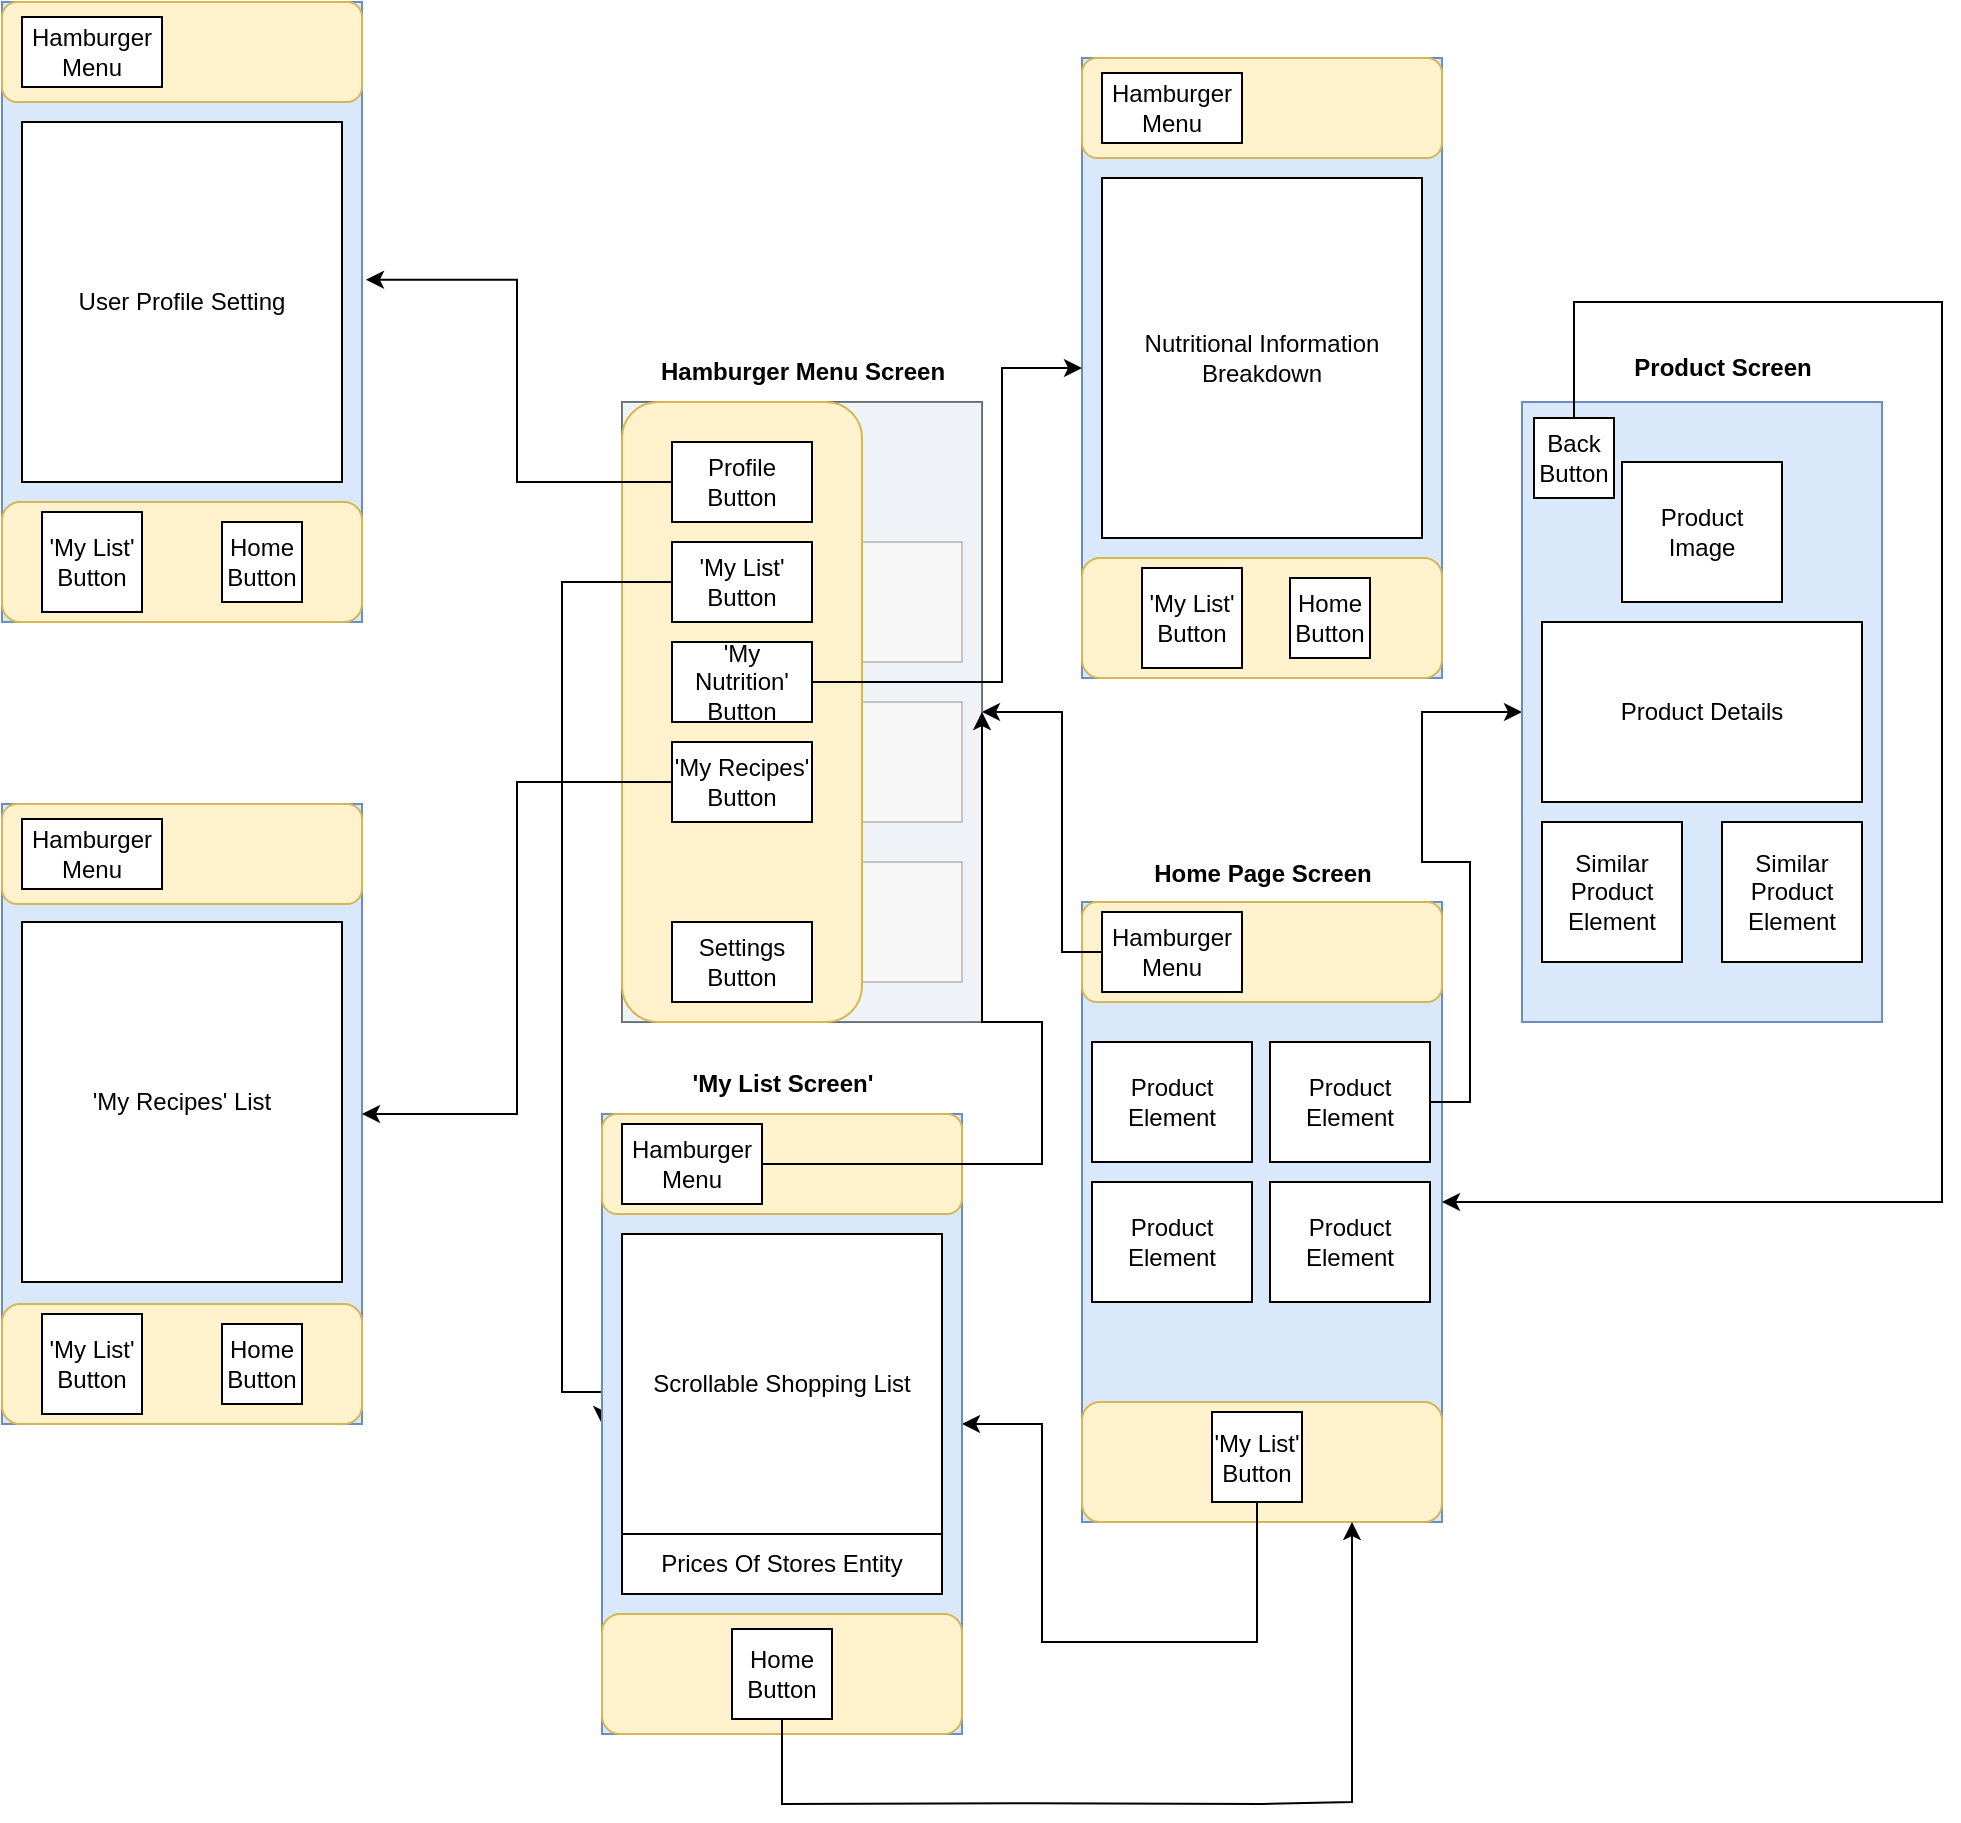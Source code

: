 <mxfile version="24.2.5" type="github">
  <diagram name="Page-1" id="DFis6at26cRK5f9XsOVi">
    <mxGraphModel dx="1386" dy="1962" grid="1" gridSize="10" guides="1" tooltips="1" connect="1" arrows="1" fold="1" page="1" pageScale="1" pageWidth="827" pageHeight="1169" math="0" shadow="0">
      <root>
        <mxCell id="0" />
        <mxCell id="1" parent="0" />
        <mxCell id="yYafmLIGUuWlS7bN4RH8-11" value="" style="group;" parent="1" vertex="1" connectable="0">
          <mxGeometry x="640" y="-690" width="185" height="310" as="geometry" />
        </mxCell>
        <mxCell id="yYafmLIGUuWlS7bN4RH8-1" value="" style="rounded=0;whiteSpace=wrap;html=1;fillColor=#dae8fc;strokeColor=#6c8ebf;" parent="yYafmLIGUuWlS7bN4RH8-11" vertex="1">
          <mxGeometry width="180" height="310" as="geometry" />
        </mxCell>
        <mxCell id="yYafmLIGUuWlS7bN4RH8-4" value="" style="rounded=1;whiteSpace=wrap;html=1;fillColor=#fff2cc;strokeColor=#d6b656;" parent="yYafmLIGUuWlS7bN4RH8-11" vertex="1">
          <mxGeometry y="250" width="180" height="60" as="geometry" />
        </mxCell>
        <mxCell id="yYafmLIGUuWlS7bN4RH8-5" value="" style="rounded=1;whiteSpace=wrap;html=1;fillColor=#fff2cc;strokeColor=#d6b656;" parent="yYafmLIGUuWlS7bN4RH8-11" vertex="1">
          <mxGeometry width="180" height="50" as="geometry" />
        </mxCell>
        <mxCell id="yYafmLIGUuWlS7bN4RH8-6" value="Hamburger Menu" style="rounded=0;whiteSpace=wrap;html=1;" parent="yYafmLIGUuWlS7bN4RH8-11" vertex="1">
          <mxGeometry x="10" y="5" width="70" height="40" as="geometry" />
        </mxCell>
        <mxCell id="yYafmLIGUuWlS7bN4RH8-7" value="Product Element" style="rounded=0;whiteSpace=wrap;html=1;strokeColor=default;align=center;verticalAlign=middle;fontFamily=Helvetica;fontSize=12;fontColor=default;fillColor=default;" parent="yYafmLIGUuWlS7bN4RH8-11" vertex="1">
          <mxGeometry x="5" y="70" width="80" height="60" as="geometry" />
        </mxCell>
        <mxCell id="yYafmLIGUuWlS7bN4RH8-8" value="Product Element" style="rounded=0;whiteSpace=wrap;html=1;strokeColor=default;align=center;verticalAlign=middle;fontFamily=Helvetica;fontSize=12;fontColor=default;fillColor=default;" parent="yYafmLIGUuWlS7bN4RH8-11" vertex="1">
          <mxGeometry x="94" y="70" width="80" height="60" as="geometry" />
        </mxCell>
        <mxCell id="yYafmLIGUuWlS7bN4RH8-9" value="Product Element" style="rounded=0;whiteSpace=wrap;html=1;strokeColor=default;align=center;verticalAlign=middle;fontFamily=Helvetica;fontSize=12;fontColor=default;fillColor=default;" parent="yYafmLIGUuWlS7bN4RH8-11" vertex="1">
          <mxGeometry x="94" y="140" width="80" height="60" as="geometry" />
        </mxCell>
        <mxCell id="yYafmLIGUuWlS7bN4RH8-10" value="Product Element" style="rounded=0;whiteSpace=wrap;html=1;strokeColor=default;align=center;verticalAlign=middle;fontFamily=Helvetica;fontSize=12;fontColor=default;fillColor=default;" parent="yYafmLIGUuWlS7bN4RH8-11" vertex="1">
          <mxGeometry x="5" y="140" width="80" height="60" as="geometry" />
        </mxCell>
        <mxCell id="yYafmLIGUuWlS7bN4RH8-3" value="&#39;My List&#39; Button" style="rounded=0;whiteSpace=wrap;html=1;container=1;" parent="yYafmLIGUuWlS7bN4RH8-11" vertex="1">
          <mxGeometry x="65" y="255" width="45" height="45" as="geometry">
            <mxRectangle x="65" y="255" width="120" height="30" as="alternateBounds" />
          </mxGeometry>
        </mxCell>
        <mxCell id="yYafmLIGUuWlS7bN4RH8-25" value="" style="endArrow=classic;html=1;rounded=0;exitX=0;exitY=0.5;exitDx=0;exitDy=0;entryX=1;entryY=0.5;entryDx=0;entryDy=0;" parent="1" source="yYafmLIGUuWlS7bN4RH8-6" target="yYafmLIGUuWlS7bN4RH8-18" edge="1">
          <mxGeometry width="50" height="50" relative="1" as="geometry">
            <mxPoint x="880" y="-540" as="sourcePoint" />
            <mxPoint x="930" y="-590" as="targetPoint" />
            <Array as="points">
              <mxPoint x="630" y="-665" />
              <mxPoint x="630" y="-710" />
              <mxPoint x="630" y="-750" />
              <mxPoint x="630" y="-785" />
            </Array>
          </mxGeometry>
        </mxCell>
        <mxCell id="yYafmLIGUuWlS7bN4RH8-33" style="edgeStyle=orthogonalEdgeStyle;rounded=0;orthogonalLoop=1;jettySize=auto;html=1;exitX=1;exitY=0.5;exitDx=0;exitDy=0;entryX=0;entryY=0.5;entryDx=0;entryDy=0;" parent="1" source="yYafmLIGUuWlS7bN4RH8-8" target="yYafmLIGUuWlS7bN4RH8-27" edge="1">
          <mxGeometry relative="1" as="geometry">
            <Array as="points">
              <mxPoint x="834" y="-590" />
              <mxPoint x="834" y="-710" />
              <mxPoint x="810" y="-710" />
              <mxPoint x="810" y="-785" />
            </Array>
          </mxGeometry>
        </mxCell>
        <mxCell id="yYafmLIGUuWlS7bN4RH8-34" value="" style="group;" parent="1" vertex="1" connectable="0">
          <mxGeometry x="860" y="-940" width="180" height="310" as="geometry" />
        </mxCell>
        <mxCell id="yYafmLIGUuWlS7bN4RH8-27" value="" style="rounded=0;whiteSpace=wrap;html=1;fillColor=#dae8fc;strokeColor=#6c8ebf;" parent="yYafmLIGUuWlS7bN4RH8-34" vertex="1">
          <mxGeometry width="180" height="310" as="geometry" />
        </mxCell>
        <mxCell id="yYafmLIGUuWlS7bN4RH8-28" value="Product Image" style="rounded=0;whiteSpace=wrap;html=1;" parent="yYafmLIGUuWlS7bN4RH8-34" vertex="1">
          <mxGeometry x="50" y="30" width="80" height="70" as="geometry" />
        </mxCell>
        <mxCell id="yYafmLIGUuWlS7bN4RH8-29" value="Product Details" style="rounded=0;whiteSpace=wrap;html=1;" parent="yYafmLIGUuWlS7bN4RH8-34" vertex="1">
          <mxGeometry x="10" y="110" width="160" height="90" as="geometry" />
        </mxCell>
        <mxCell id="yYafmLIGUuWlS7bN4RH8-30" value="Back Button" style="rounded=0;whiteSpace=wrap;html=1;" parent="yYafmLIGUuWlS7bN4RH8-34" vertex="1">
          <mxGeometry x="6" y="8" width="40" height="40" as="geometry" />
        </mxCell>
        <mxCell id="yYafmLIGUuWlS7bN4RH8-31" value="Similar Product Element" style="rounded=0;whiteSpace=wrap;html=1;" parent="yYafmLIGUuWlS7bN4RH8-34" vertex="1">
          <mxGeometry x="10" y="210" width="70" height="70" as="geometry" />
        </mxCell>
        <mxCell id="yYafmLIGUuWlS7bN4RH8-32" value="Similar Product Element" style="rounded=0;whiteSpace=wrap;html=1;" parent="yYafmLIGUuWlS7bN4RH8-34" vertex="1">
          <mxGeometry x="100" y="210" width="70" height="70" as="geometry" />
        </mxCell>
        <mxCell id="yYafmLIGUuWlS7bN4RH8-35" value="" style="group;" parent="1" vertex="1" connectable="0">
          <mxGeometry x="410" y="-940" width="180" height="310" as="geometry" />
        </mxCell>
        <mxCell id="yYafmLIGUuWlS7bN4RH8-12" value="" style="rounded=0;whiteSpace=wrap;html=1;fillColor=#dae8fc;strokeColor=#6c8ebf;" parent="yYafmLIGUuWlS7bN4RH8-35" vertex="1">
          <mxGeometry width="180" height="310" as="geometry" />
        </mxCell>
        <mxCell id="yYafmLIGUuWlS7bN4RH8-15" value="" style="rounded=0;whiteSpace=wrap;html=1;" parent="yYafmLIGUuWlS7bN4RH8-35" vertex="1">
          <mxGeometry x="120" y="70" width="50" height="60" as="geometry" />
        </mxCell>
        <mxCell id="yYafmLIGUuWlS7bN4RH8-16" value="" style="rounded=0;whiteSpace=wrap;html=1;" parent="yYafmLIGUuWlS7bN4RH8-35" vertex="1">
          <mxGeometry x="120" y="150" width="50" height="60" as="geometry" />
        </mxCell>
        <mxCell id="yYafmLIGUuWlS7bN4RH8-17" value="" style="rounded=0;whiteSpace=wrap;html=1;" parent="yYafmLIGUuWlS7bN4RH8-35" vertex="1">
          <mxGeometry x="120" y="230" width="50" height="60" as="geometry" />
        </mxCell>
        <mxCell id="yYafmLIGUuWlS7bN4RH8-18" value="" style="rounded=0;whiteSpace=wrap;html=1;fillStyle=auto;glass=0;shadow=0;opacity=80;fillColor=#f5f5f5;fontColor=#333333;strokeColor=#666666;" parent="yYafmLIGUuWlS7bN4RH8-35" vertex="1">
          <mxGeometry width="180" height="310" as="geometry" />
        </mxCell>
        <mxCell id="yYafmLIGUuWlS7bN4RH8-14" value="" style="rounded=1;whiteSpace=wrap;html=1;fillColor=#fff2cc;strokeColor=#d6b656;" parent="yYafmLIGUuWlS7bN4RH8-35" vertex="1">
          <mxGeometry width="120" height="310" as="geometry" />
        </mxCell>
        <mxCell id="yYafmLIGUuWlS7bN4RH8-19" value="Profile Button" style="rounded=0;whiteSpace=wrap;html=1;" parent="yYafmLIGUuWlS7bN4RH8-35" vertex="1">
          <mxGeometry x="25" y="20" width="70" height="40" as="geometry" />
        </mxCell>
        <mxCell id="yYafmLIGUuWlS7bN4RH8-21" value="&#39;My List&#39; Button" style="rounded=0;whiteSpace=wrap;html=1;" parent="yYafmLIGUuWlS7bN4RH8-35" vertex="1">
          <mxGeometry x="25" y="70" width="70" height="40" as="geometry" />
        </mxCell>
        <mxCell id="yYafmLIGUuWlS7bN4RH8-22" value="&#39;My Nutrition&#39; Button" style="rounded=0;whiteSpace=wrap;html=1;" parent="yYafmLIGUuWlS7bN4RH8-35" vertex="1">
          <mxGeometry x="25" y="120" width="70" height="40" as="geometry" />
        </mxCell>
        <mxCell id="yYafmLIGUuWlS7bN4RH8-23" value="&#39;My Recipes&#39; Button" style="rounded=0;whiteSpace=wrap;html=1;" parent="yYafmLIGUuWlS7bN4RH8-35" vertex="1">
          <mxGeometry x="25" y="170" width="70" height="40" as="geometry" />
        </mxCell>
        <mxCell id="yYafmLIGUuWlS7bN4RH8-24" value="Settings Button" style="rounded=0;whiteSpace=wrap;html=1;" parent="yYafmLIGUuWlS7bN4RH8-35" vertex="1">
          <mxGeometry x="25" y="260" width="70" height="40" as="geometry" />
        </mxCell>
        <mxCell id="yYafmLIGUuWlS7bN4RH8-37" style="edgeStyle=orthogonalEdgeStyle;rounded=0;orthogonalLoop=1;jettySize=auto;html=1;exitX=0.5;exitY=0;exitDx=0;exitDy=0;" parent="1" source="yYafmLIGUuWlS7bN4RH8-30" edge="1">
          <mxGeometry relative="1" as="geometry">
            <Array as="points">
              <mxPoint x="886" y="-990" />
              <mxPoint x="1070" y="-990" />
              <mxPoint x="1070" y="-540" />
            </Array>
            <mxPoint x="820" y="-540" as="targetPoint" />
          </mxGeometry>
        </mxCell>
        <mxCell id="ISH8ojc91XeqnlMMdJZ8-20" style="edgeStyle=orthogonalEdgeStyle;rounded=0;orthogonalLoop=1;jettySize=auto;html=1;exitX=0.5;exitY=1;exitDx=0;exitDy=0;entryX=1;entryY=0.5;entryDx=0;entryDy=0;" parent="1" source="yYafmLIGUuWlS7bN4RH8-3" target="ISH8ojc91XeqnlMMdJZ8-1" edge="1">
          <mxGeometry relative="1" as="geometry">
            <Array as="points">
              <mxPoint x="728" y="-320" />
              <mxPoint x="620" y="-320" />
              <mxPoint x="620" y="-429" />
            </Array>
          </mxGeometry>
        </mxCell>
        <mxCell id="ISH8ojc91XeqnlMMdJZ8-21" style="edgeStyle=orthogonalEdgeStyle;rounded=0;orthogonalLoop=1;jettySize=auto;html=1;exitX=0;exitY=0.5;exitDx=0;exitDy=0;entryX=0;entryY=0.5;entryDx=0;entryDy=0;" parent="1" source="yYafmLIGUuWlS7bN4RH8-21" target="ISH8ojc91XeqnlMMdJZ8-1" edge="1">
          <mxGeometry relative="1" as="geometry">
            <Array as="points">
              <mxPoint x="380" y="-850" />
              <mxPoint x="380" y="-445" />
            </Array>
          </mxGeometry>
        </mxCell>
        <mxCell id="9RuNVfeshhbEatwAKwYM-1" value="" style="group;" parent="1" vertex="1" connectable="0">
          <mxGeometry x="400" y="-584" width="180" height="310" as="geometry" />
        </mxCell>
        <mxCell id="ISH8ojc91XeqnlMMdJZ8-1" value="" style="rounded=0;whiteSpace=wrap;html=1;fillColor=#dae8fc;strokeColor=#6c8ebf;" parent="9RuNVfeshhbEatwAKwYM-1" vertex="1">
          <mxGeometry width="180" height="310" as="geometry" />
        </mxCell>
        <mxCell id="ISH8ojc91XeqnlMMdJZ8-3" value="" style="rounded=1;whiteSpace=wrap;html=1;fillColor=#fff2cc;strokeColor=#d6b656;" parent="9RuNVfeshhbEatwAKwYM-1" vertex="1">
          <mxGeometry width="180" height="50" as="geometry" />
        </mxCell>
        <mxCell id="ISH8ojc91XeqnlMMdJZ8-15" value="" style="rounded=1;whiteSpace=wrap;html=1;fillColor=#fff2cc;strokeColor=#d6b656;" parent="9RuNVfeshhbEatwAKwYM-1" vertex="1">
          <mxGeometry y="250" width="180" height="60" as="geometry" />
        </mxCell>
        <mxCell id="ISH8ojc91XeqnlMMdJZ8-16" value="Hamburger Menu" style="rounded=0;whiteSpace=wrap;html=1;" parent="9RuNVfeshhbEatwAKwYM-1" vertex="1">
          <mxGeometry x="10" y="5" width="70" height="40" as="geometry" />
        </mxCell>
        <mxCell id="ISH8ojc91XeqnlMMdJZ8-17" value="Home Button" style="rounded=0;whiteSpace=wrap;html=1;" parent="9RuNVfeshhbEatwAKwYM-1" vertex="1">
          <mxGeometry x="65" y="257.5" width="50" height="45" as="geometry" />
        </mxCell>
        <mxCell id="ISH8ojc91XeqnlMMdJZ8-18" value="Scrollable Shopping List" style="rounded=0;whiteSpace=wrap;html=1;" parent="9RuNVfeshhbEatwAKwYM-1" vertex="1">
          <mxGeometry x="10" y="60" width="160" height="150" as="geometry" />
        </mxCell>
        <mxCell id="ISH8ojc91XeqnlMMdJZ8-19" value="Prices Of Stores Entity" style="rounded=0;whiteSpace=wrap;html=1;" parent="9RuNVfeshhbEatwAKwYM-1" vertex="1">
          <mxGeometry x="10" y="210" width="160" height="30" as="geometry" />
        </mxCell>
        <mxCell id="9RuNVfeshhbEatwAKwYM-2" value="" style="rounded=0;whiteSpace=wrap;html=1;fillColor=#dae8fc;strokeColor=#6c8ebf;" parent="1" vertex="1">
          <mxGeometry x="640" y="-1112" width="180" height="310" as="geometry" />
        </mxCell>
        <mxCell id="9RuNVfeshhbEatwAKwYM-3" value="" style="rounded=1;whiteSpace=wrap;html=1;fillColor=#fff2cc;strokeColor=#d6b656;" parent="1" vertex="1">
          <mxGeometry x="640" y="-1112" width="180" height="50" as="geometry" />
        </mxCell>
        <mxCell id="9RuNVfeshhbEatwAKwYM-4" value="" style="rounded=1;whiteSpace=wrap;html=1;fillColor=#fff2cc;strokeColor=#d6b656;" parent="1" vertex="1">
          <mxGeometry x="640" y="-862" width="180" height="60" as="geometry" />
        </mxCell>
        <mxCell id="9RuNVfeshhbEatwAKwYM-5" value="Home Button" style="rounded=0;whiteSpace=wrap;html=1;" parent="1" vertex="1">
          <mxGeometry x="744" y="-852" width="40" height="40" as="geometry" />
        </mxCell>
        <mxCell id="9RuNVfeshhbEatwAKwYM-6" value="&#39;My List&#39; Button" style="rounded=0;whiteSpace=wrap;html=1;" parent="1" vertex="1">
          <mxGeometry x="670" y="-857" width="50" height="50" as="geometry" />
        </mxCell>
        <mxCell id="9RuNVfeshhbEatwAKwYM-7" value="Nutritional Information Breakdown" style="rounded=0;whiteSpace=wrap;html=1;" parent="1" vertex="1">
          <mxGeometry x="650" y="-1052" width="160" height="180" as="geometry" />
        </mxCell>
        <mxCell id="9RuNVfeshhbEatwAKwYM-8" value="Hamburger Menu" style="rounded=0;whiteSpace=wrap;html=1;" parent="1" vertex="1">
          <mxGeometry x="650" y="-1104.5" width="70" height="35" as="geometry" />
        </mxCell>
        <mxCell id="9RuNVfeshhbEatwAKwYM-9" value="" style="endArrow=classic;html=1;rounded=0;exitX=1;exitY=0.5;exitDx=0;exitDy=0;entryX=0;entryY=0.5;entryDx=0;entryDy=0;" parent="1" source="yYafmLIGUuWlS7bN4RH8-22" target="9RuNVfeshhbEatwAKwYM-2" edge="1">
          <mxGeometry width="50" height="50" relative="1" as="geometry">
            <mxPoint x="740" y="-900" as="sourcePoint" />
            <mxPoint x="790" y="-950" as="targetPoint" />
            <Array as="points">
              <mxPoint x="600" y="-800" />
              <mxPoint x="600" y="-957" />
            </Array>
          </mxGeometry>
        </mxCell>
        <mxCell id="9RuNVfeshhbEatwAKwYM-14" style="edgeStyle=orthogonalEdgeStyle;rounded=0;orthogonalLoop=1;jettySize=auto;html=1;exitX=1;exitY=0.5;exitDx=0;exitDy=0;entryX=1;entryY=0.5;entryDx=0;entryDy=0;" parent="1" source="ISH8ojc91XeqnlMMdJZ8-16" target="yYafmLIGUuWlS7bN4RH8-18" edge="1">
          <mxGeometry relative="1" as="geometry">
            <Array as="points">
              <mxPoint x="620" y="-559" />
              <mxPoint x="620" y="-630" />
              <mxPoint x="590" y="-630" />
            </Array>
          </mxGeometry>
        </mxCell>
        <mxCell id="9RuNVfeshhbEatwAKwYM-15" value="" style="endArrow=classic;html=1;rounded=0;exitX=0.5;exitY=1;exitDx=0;exitDy=0;entryX=0.75;entryY=1;entryDx=0;entryDy=0;" parent="1" source="ISH8ojc91XeqnlMMdJZ8-17" target="yYafmLIGUuWlS7bN4RH8-4" edge="1">
          <mxGeometry width="50" height="50" relative="1" as="geometry">
            <mxPoint x="483.48" y="-250.9" as="sourcePoint" />
            <mxPoint x="730" y="-390" as="targetPoint" />
            <Array as="points">
              <mxPoint x="490" y="-239" />
              <mxPoint x="613.48" y="-239.4" />
              <mxPoint x="730" y="-239" />
              <mxPoint x="775" y="-240" />
              <mxPoint x="775" y="-330" />
            </Array>
          </mxGeometry>
        </mxCell>
        <mxCell id="_3HKgp4_a4kymXylYRRo-1" value="" style="rounded=0;whiteSpace=wrap;html=1;fillColor=#dae8fc;strokeColor=#6c8ebf;" vertex="1" parent="1">
          <mxGeometry x="100" y="-1140" width="180" height="310" as="geometry" />
        </mxCell>
        <mxCell id="_3HKgp4_a4kymXylYRRo-2" value="" style="rounded=1;whiteSpace=wrap;html=1;fillColor=#fff2cc;strokeColor=#d6b656;" vertex="1" parent="1">
          <mxGeometry x="100" y="-890" width="180" height="60" as="geometry" />
        </mxCell>
        <mxCell id="_3HKgp4_a4kymXylYRRo-3" value="" style="rounded=1;whiteSpace=wrap;html=1;fillColor=#fff2cc;strokeColor=#d6b656;" vertex="1" parent="1">
          <mxGeometry x="100" y="-1140" width="180" height="50" as="geometry" />
        </mxCell>
        <mxCell id="_3HKgp4_a4kymXylYRRo-4" value="Hamburger Menu" style="rounded=0;whiteSpace=wrap;html=1;" vertex="1" parent="1">
          <mxGeometry x="110" y="-1132.5" width="70" height="35" as="geometry" />
        </mxCell>
        <mxCell id="_3HKgp4_a4kymXylYRRo-5" value="&#39;My List&#39; Button" style="rounded=0;whiteSpace=wrap;html=1;" vertex="1" parent="1">
          <mxGeometry x="120" y="-885" width="50" height="50" as="geometry" />
        </mxCell>
        <mxCell id="_3HKgp4_a4kymXylYRRo-6" value="Home Button" style="rounded=0;whiteSpace=wrap;html=1;" vertex="1" parent="1">
          <mxGeometry x="210" y="-880" width="40" height="40" as="geometry" />
        </mxCell>
        <mxCell id="_3HKgp4_a4kymXylYRRo-7" value="" style="rounded=0;whiteSpace=wrap;html=1;fillColor=#dae8fc;strokeColor=#6c8ebf;" vertex="1" parent="1">
          <mxGeometry x="100" y="-739" width="180" height="310" as="geometry" />
        </mxCell>
        <mxCell id="_3HKgp4_a4kymXylYRRo-8" value="" style="rounded=1;whiteSpace=wrap;html=1;fillColor=#fff2cc;strokeColor=#d6b656;" vertex="1" parent="1">
          <mxGeometry x="100" y="-489" width="180" height="60" as="geometry" />
        </mxCell>
        <mxCell id="_3HKgp4_a4kymXylYRRo-9" value="" style="rounded=1;whiteSpace=wrap;html=1;fillColor=#fff2cc;strokeColor=#d6b656;" vertex="1" parent="1">
          <mxGeometry x="100" y="-739" width="180" height="50" as="geometry" />
        </mxCell>
        <mxCell id="_3HKgp4_a4kymXylYRRo-10" value="Hamburger Menu" style="rounded=0;whiteSpace=wrap;html=1;" vertex="1" parent="1">
          <mxGeometry x="110" y="-731.5" width="70" height="35" as="geometry" />
        </mxCell>
        <mxCell id="_3HKgp4_a4kymXylYRRo-11" value="&#39;My List&#39; Button" style="rounded=0;whiteSpace=wrap;html=1;" vertex="1" parent="1">
          <mxGeometry x="120" y="-484" width="50" height="50" as="geometry" />
        </mxCell>
        <mxCell id="_3HKgp4_a4kymXylYRRo-12" value="Home Button" style="rounded=0;whiteSpace=wrap;html=1;" vertex="1" parent="1">
          <mxGeometry x="210" y="-479" width="40" height="40" as="geometry" />
        </mxCell>
        <mxCell id="_3HKgp4_a4kymXylYRRo-13" value="User Profile Setting" style="rounded=0;whiteSpace=wrap;html=1;" vertex="1" parent="1">
          <mxGeometry x="110" y="-1080" width="160" height="180" as="geometry" />
        </mxCell>
        <mxCell id="_3HKgp4_a4kymXylYRRo-15" value="&#39;My Recipes&#39; List" style="rounded=0;whiteSpace=wrap;html=1;" vertex="1" parent="1">
          <mxGeometry x="110" y="-680" width="160" height="180" as="geometry" />
        </mxCell>
        <mxCell id="_3HKgp4_a4kymXylYRRo-16" style="edgeStyle=orthogonalEdgeStyle;rounded=0;orthogonalLoop=1;jettySize=auto;html=1;exitX=0;exitY=0.5;exitDx=0;exitDy=0;entryX=1.011;entryY=0.448;entryDx=0;entryDy=0;entryPerimeter=0;" edge="1" parent="1" source="yYafmLIGUuWlS7bN4RH8-19" target="_3HKgp4_a4kymXylYRRo-1">
          <mxGeometry relative="1" as="geometry" />
        </mxCell>
        <mxCell id="_3HKgp4_a4kymXylYRRo-17" style="edgeStyle=orthogonalEdgeStyle;rounded=0;orthogonalLoop=1;jettySize=auto;html=1;exitX=0;exitY=0.5;exitDx=0;exitDy=0;entryX=1;entryY=0.5;entryDx=0;entryDy=0;" edge="1" parent="1" source="yYafmLIGUuWlS7bN4RH8-23" target="_3HKgp4_a4kymXylYRRo-7">
          <mxGeometry relative="1" as="geometry" />
        </mxCell>
        <mxCell id="_3HKgp4_a4kymXylYRRo-18" value="&lt;b&gt;Hamburger Menu Screen&lt;/b&gt;" style="text;html=1;align=center;verticalAlign=middle;resizable=0;points=[];autosize=1;strokeColor=none;fillColor=none;" vertex="1" parent="1">
          <mxGeometry x="415" y="-970" width="170" height="30" as="geometry" />
        </mxCell>
        <mxCell id="_3HKgp4_a4kymXylYRRo-19" value="&lt;b&gt;Home Page Screen&lt;/b&gt;" style="text;html=1;align=center;verticalAlign=middle;resizable=0;points=[];autosize=1;strokeColor=none;fillColor=none;" vertex="1" parent="1">
          <mxGeometry x="665" y="-719" width="130" height="30" as="geometry" />
        </mxCell>
        <mxCell id="_3HKgp4_a4kymXylYRRo-21" value="&lt;b&gt;&#39;My List Screen&#39;&lt;/b&gt;" style="text;html=1;align=center;verticalAlign=middle;resizable=0;points=[];autosize=1;strokeColor=none;fillColor=none;" vertex="1" parent="1">
          <mxGeometry x="435" y="-614" width="110" height="30" as="geometry" />
        </mxCell>
        <mxCell id="_3HKgp4_a4kymXylYRRo-22" value="&lt;b&gt;Product Screen&lt;/b&gt;" style="text;html=1;align=center;verticalAlign=middle;resizable=0;points=[];autosize=1;strokeColor=none;fillColor=none;" vertex="1" parent="1">
          <mxGeometry x="905" y="-972" width="110" height="30" as="geometry" />
        </mxCell>
      </root>
    </mxGraphModel>
  </diagram>
</mxfile>
